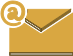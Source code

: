 <?xml version="1.0" encoding="UTF-8"?>
<dia:diagram xmlns:dia="http://www.lysator.liu.se/~alla/dia/">
  <dia:layer name="Fondo" visible="true" active="true">
    <dia:group>
      <dia:group>
        <dia:group>
          <dia:object type="Standard - Beziergon" version="0" id="O0">
            <dia:attribute name="obj_pos">
              <dia:point val="4.3,1.742"/>
            </dia:attribute>
            <dia:attribute name="obj_bb">
              <dia:rectangle val="1.143,1.742;4.3,3.735"/>
            </dia:attribute>
            <dia:attribute name="bez_points">
              <dia:point val="4.3,1.742"/>
              <dia:point val="4.3,1.742"/>
              <dia:point val="4.3,1.742"/>
              <dia:point val="4.3,3.735"/>
              <dia:point val="4.3,3.735"/>
              <dia:point val="4.3,3.735"/>
              <dia:point val="1.143,3.735"/>
              <dia:point val="1.143,3.735"/>
              <dia:point val="1.143,3.735"/>
              <dia:point val="1.143,2.511"/>
              <dia:point val="1.192,2.52"/>
              <dia:point val="1.242,2.525"/>
              <dia:point val="1.293,2.525"/>
              <dia:point val="1.525,2.525"/>
              <dia:point val="1.731,2.422"/>
              <dia:point val="1.869,2.259"/>
              <dia:point val="2.045,2.373"/>
              <dia:point val="2.308,2.544"/>
              <dia:point val="2.701,2.8"/>
              <dia:point val="4.3,1.742"/>
              <dia:point val="2.701,2.8"/>
            </dia:attribute>
            <dia:attribute name="corner_types">
              <dia:enum val="27334992"/>
              <dia:enum val="0"/>
              <dia:enum val="0"/>
              <dia:enum val="0"/>
              <dia:enum val="0"/>
              <dia:enum val="0"/>
              <dia:enum val="0"/>
              <dia:enum val="0"/>
            </dia:attribute>
            <dia:attribute name="line_color">
              <dia:color val="#d9a741"/>
            </dia:attribute>
            <dia:attribute name="line_width">
              <dia:real val="0"/>
            </dia:attribute>
            <dia:attribute name="inner_color">
              <dia:color val="#d9a741"/>
            </dia:attribute>
            <dia:attribute name="show_background">
              <dia:boolean val="true"/>
            </dia:attribute>
          </dia:object>
        </dia:group>
        <dia:group>
          <dia:object type="Standard - Beziergon" version="0" id="O1">
            <dia:attribute name="obj_pos">
              <dia:point val="4.3,3.735"/>
            </dia:attribute>
            <dia:attribute name="obj_bb">
              <dia:rectangle val="1.143,3.735;4.3,3.854"/>
            </dia:attribute>
            <dia:attribute name="bez_points">
              <dia:point val="4.3,3.735"/>
              <dia:point val="4.3,3.854"/>
              <dia:point val="4.3,3.735"/>
              <dia:point val="4.3,3.854"/>
              <dia:point val="4.3,3.854"/>
              <dia:point val="4.3,3.854"/>
              <dia:point val="1.143,3.854"/>
              <dia:point val="1.143,3.735"/>
              <dia:point val="1.143,3.854"/>
              <dia:point val="1.143,3.735"/>
              <dia:point val="4.3,3.735"/>
              <dia:point val="4.3,3.735"/>
            </dia:attribute>
            <dia:attribute name="corner_types">
              <dia:enum val="28558768"/>
              <dia:enum val="0"/>
              <dia:enum val="0"/>
              <dia:enum val="0"/>
              <dia:enum val="0"/>
            </dia:attribute>
            <dia:attribute name="line_width">
              <dia:real val="0"/>
            </dia:attribute>
            <dia:attribute name="show_background">
              <dia:boolean val="false"/>
            </dia:attribute>
          </dia:object>
          <dia:group>
            <dia:object type="Standard - BezierLine" version="0" id="O2">
              <dia:attribute name="obj_pos">
                <dia:point val="4.3,3.735"/>
              </dia:attribute>
              <dia:attribute name="obj_bb">
                <dia:rectangle val="1.143,3.735;4.3,3.854"/>
              </dia:attribute>
              <dia:attribute name="bez_points">
                <dia:point val="4.3,3.735"/>
                <dia:point val="4.3,3.854"/>
                <dia:point val="4.3,3.735"/>
                <dia:point val="4.3,3.854"/>
                <dia:point val="4.3,3.854"/>
                <dia:point val="4.3,3.854"/>
                <dia:point val="1.143,3.854"/>
                <dia:point val="1.143,3.735"/>
                <dia:point val="1.143,3.854"/>
                <dia:point val="1.143,3.735"/>
                <dia:point val="4.3,3.735"/>
                <dia:point val="4.3,3.735"/>
                <dia:point val="4.3,3.735"/>
              </dia:attribute>
              <dia:attribute name="corner_types">
                <dia:enum val="0"/>
                <dia:enum val="0"/>
                <dia:enum val="0"/>
                <dia:enum val="0"/>
                <dia:enum val="0"/>
              </dia:attribute>
              <dia:attribute name="line_color">
                <dia:color val="#876929"/>
              </dia:attribute>
              <dia:attribute name="line_width">
                <dia:real val="0"/>
              </dia:attribute>
            </dia:object>
          </dia:group>
        </dia:group>
        <dia:group>
          <dia:object type="Standard - Beziergon" version="0" id="O3">
            <dia:attribute name="obj_pos">
              <dia:point val="2.046,1.643"/>
            </dia:attribute>
            <dia:attribute name="obj_bb">
              <dia:rectangle val="1.042,1.446;3.046,1.761"/>
            </dia:attribute>
            <dia:attribute name="bez_points">
              <dia:point val="2.046,1.643"/>
              <dia:point val="2.046,1.761"/>
              <dia:point val="2.046,1.643"/>
              <dia:point val="2.046,1.761"/>
              <dia:point val="2.046,1.735"/>
              <dia:point val="2.045,1.708"/>
              <dia:point val="2.042,1.684"/>
              <dia:point val="2.042,1.565"/>
              <dia:point val="2.042,1.684"/>
              <dia:point val="2.042,1.565"/>
              <dia:point val="2.045,1.59"/>
              <dia:point val="2.046,1.617"/>
            </dia:attribute>
            <dia:attribute name="corner_types">
              <dia:enum val="1961817736"/>
              <dia:enum val="0"/>
              <dia:enum val="0"/>
              <dia:enum val="0"/>
              <dia:enum val="0"/>
            </dia:attribute>
            <dia:attribute name="line_width">
              <dia:real val="0"/>
            </dia:attribute>
            <dia:attribute name="show_background">
              <dia:boolean val="false"/>
            </dia:attribute>
          </dia:object>
          <dia:group>
            <dia:object type="Standard - BezierLine" version="0" id="O4">
              <dia:attribute name="obj_pos">
                <dia:point val="2.046,1.643"/>
              </dia:attribute>
              <dia:attribute name="obj_bb">
                <dia:rectangle val="1.042,1.446;3.046,1.761"/>
              </dia:attribute>
              <dia:attribute name="bez_points">
                <dia:point val="2.046,1.643"/>
                <dia:point val="2.046,1.761"/>
                <dia:point val="2.046,1.643"/>
                <dia:point val="2.046,1.761"/>
                <dia:point val="2.046,1.735"/>
                <dia:point val="2.045,1.708"/>
                <dia:point val="2.042,1.684"/>
                <dia:point val="2.042,1.565"/>
                <dia:point val="2.042,1.684"/>
                <dia:point val="2.042,1.565"/>
                <dia:point val="2.045,1.59"/>
                <dia:point val="2.046,1.617"/>
                <dia:point val="2.046,1.643"/>
              </dia:attribute>
              <dia:attribute name="corner_types">
                <dia:enum val="0"/>
                <dia:enum val="0"/>
                <dia:enum val="0"/>
                <dia:enum val="0"/>
                <dia:enum val="0"/>
              </dia:attribute>
              <dia:attribute name="line_color">
                <dia:color val="#503c78"/>
              </dia:attribute>
              <dia:attribute name="line_width">
                <dia:real val="0"/>
              </dia:attribute>
            </dia:object>
          </dia:group>
        </dia:group>
        <dia:group>
          <dia:object type="Standard - Beziergon" version="0" id="O5">
            <dia:attribute name="obj_pos">
              <dia:point val="2.042,1.565"/>
            </dia:attribute>
            <dia:attribute name="obj_bb">
              <dia:rectangle val="1.926,1.565;4.177,2.542"/>
            </dia:attribute>
            <dia:attribute name="bez_points">
              <dia:point val="2.042,1.565"/>
              <dia:point val="2.37,1.565"/>
              <dia:point val="2.994,1.565"/>
              <dia:point val="4.177,1.565"/>
              <dia:point val="2.701,2.542"/>
              <dia:point val="4.177,1.565"/>
              <dia:point val="2.701,2.542"/>
              <dia:point val="2.701,2.542"/>
              <dia:point val="2.695,2.538"/>
              <dia:point val="1.926,2.047"/>
              <dia:point val="2.001,1.93"/>
              <dia:point val="2.046,1.792"/>
              <dia:point val="2.046,1.643"/>
              <dia:point val="2.046,1.617"/>
              <dia:point val="2.045,1.59"/>
            </dia:attribute>
            <dia:attribute name="corner_types">
              <dia:enum val="1961817736"/>
              <dia:enum val="0"/>
              <dia:enum val="0"/>
              <dia:enum val="0"/>
              <dia:enum val="0"/>
              <dia:enum val="0"/>
            </dia:attribute>
            <dia:attribute name="line_color">
              <dia:color val="#d9a741"/>
            </dia:attribute>
            <dia:attribute name="line_width">
              <dia:real val="0"/>
            </dia:attribute>
            <dia:attribute name="inner_color">
              <dia:color val="#d9a741"/>
            </dia:attribute>
            <dia:attribute name="show_background">
              <dia:boolean val="true"/>
            </dia:attribute>
          </dia:object>
        </dia:group>
        <dia:group>
          <dia:object type="Standard - Polygon" version="0" id="O6">
            <dia:attribute name="obj_pos">
              <dia:point val="4.177,1.565"/>
            </dia:attribute>
            <dia:attribute name="obj_bb">
              <dia:rectangle val="2.701,1.565;4.177,2.66"/>
            </dia:attribute>
            <dia:attribute name="poly_points">
              <dia:point val="4.177,1.565"/>
              <dia:point val="4.177,1.684"/>
              <dia:point val="2.701,2.66"/>
              <dia:point val="2.701,2.542"/>
            </dia:attribute>
            <dia:attribute name="line_color">
              <dia:color val="#876929"/>
            </dia:attribute>
            <dia:attribute name="line_width">
              <dia:real val="0"/>
            </dia:attribute>
            <dia:attribute name="inner_color">
              <dia:color val="#876929"/>
            </dia:attribute>
            <dia:attribute name="show_background">
              <dia:boolean val="true"/>
            </dia:attribute>
          </dia:object>
        </dia:group>
        <dia:group>
          <dia:object type="Standard - Beziergon" version="0" id="O7">
            <dia:attribute name="obj_pos">
              <dia:point val="2.701,2.542"/>
            </dia:attribute>
            <dia:attribute name="obj_bb">
              <dia:rectangle val="1.926,2.047;2.701,2.66"/>
            </dia:attribute>
            <dia:attribute name="bez_points">
              <dia:point val="2.701,2.542"/>
              <dia:point val="2.701,2.66"/>
              <dia:point val="2.701,2.542"/>
              <dia:point val="2.701,2.66"/>
              <dia:point val="2.701,2.66"/>
              <dia:point val="2.695,2.656"/>
              <dia:point val="1.926,2.165"/>
              <dia:point val="1.926,2.047"/>
              <dia:point val="1.926,2.165"/>
              <dia:point val="1.926,2.047"/>
              <dia:point val="2.695,2.538"/>
              <dia:point val="2.701,2.542"/>
            </dia:attribute>
            <dia:attribute name="corner_types">
              <dia:enum val="28067968"/>
              <dia:enum val="0"/>
              <dia:enum val="0"/>
              <dia:enum val="0"/>
              <dia:enum val="0"/>
            </dia:attribute>
            <dia:attribute name="line_width">
              <dia:real val="0"/>
            </dia:attribute>
            <dia:attribute name="show_background">
              <dia:boolean val="false"/>
            </dia:attribute>
          </dia:object>
          <dia:group>
            <dia:object type="Standard - BezierLine" version="0" id="O8">
              <dia:attribute name="obj_pos">
                <dia:point val="2.701,2.542"/>
              </dia:attribute>
              <dia:attribute name="obj_bb">
                <dia:rectangle val="1.926,2.047;2.701,2.66"/>
              </dia:attribute>
              <dia:attribute name="bez_points">
                <dia:point val="2.701,2.542"/>
                <dia:point val="2.701,2.66"/>
                <dia:point val="2.701,2.542"/>
                <dia:point val="2.701,2.66"/>
                <dia:point val="2.701,2.66"/>
                <dia:point val="2.695,2.656"/>
                <dia:point val="1.926,2.165"/>
                <dia:point val="1.926,2.047"/>
                <dia:point val="1.926,2.165"/>
                <dia:point val="1.926,2.047"/>
                <dia:point val="2.695,2.538"/>
                <dia:point val="2.701,2.542"/>
                <dia:point val="2.701,2.542"/>
              </dia:attribute>
              <dia:attribute name="corner_types">
                <dia:enum val="0"/>
                <dia:enum val="0"/>
                <dia:enum val="0"/>
                <dia:enum val="0"/>
                <dia:enum val="0"/>
              </dia:attribute>
              <dia:attribute name="line_color">
                <dia:color val="#876929"/>
              </dia:attribute>
              <dia:attribute name="line_width">
                <dia:real val="0"/>
              </dia:attribute>
            </dia:object>
          </dia:group>
        </dia:group>
        <dia:group>
          <dia:group>
            <dia:group>
              <dia:object type="Standard - Beziergon" version="0" id="O9">
                <dia:attribute name="obj_pos">
                  <dia:point val="1.495,1.67"/>
                </dia:attribute>
                <dia:attribute name="obj_bb">
                  <dia:rectangle val="0.495,1.67;2.495,1.821"/>
                </dia:attribute>
                <dia:attribute name="bez_points">
                  <dia:point val="1.495,1.67"/>
                  <dia:point val="1.495,1.681"/>
                  <dia:point val="1.495,1.692"/>
                  <dia:point val="1.495,1.703"/>
                  <dia:point val="1.495,1.821"/>
                  <dia:point val="1.495,1.703"/>
                  <dia:point val="1.495,1.821"/>
                  <dia:point val="1.495,1.81"/>
                  <dia:point val="1.495,1.799"/>
                  <dia:point val="1.495,1.788"/>
                  <dia:point val="1.495,1.753"/>
                  <dia:point val="1.495,1.706"/>
                </dia:attribute>
                <dia:attribute name="corner_types">
                  <dia:enum val="1961817736"/>
                  <dia:enum val="0"/>
                  <dia:enum val="0"/>
                  <dia:enum val="0"/>
                  <dia:enum val="0"/>
                </dia:attribute>
                <dia:attribute name="line_width">
                  <dia:real val="0"/>
                </dia:attribute>
                <dia:attribute name="show_background">
                  <dia:boolean val="false"/>
                </dia:attribute>
              </dia:object>
              <dia:group>
                <dia:object type="Standard - BezierLine" version="0" id="O10">
                  <dia:attribute name="obj_pos">
                    <dia:point val="1.495,1.67"/>
                  </dia:attribute>
                  <dia:attribute name="obj_bb">
                    <dia:rectangle val="0.495,1.67;2.495,1.821"/>
                  </dia:attribute>
                  <dia:attribute name="bez_points">
                    <dia:point val="1.495,1.67"/>
                    <dia:point val="1.495,1.788"/>
                    <dia:point val="1.495,1.67"/>
                    <dia:point val="1.495,1.788"/>
                    <dia:point val="1.495,1.799"/>
                    <dia:point val="1.495,1.81"/>
                    <dia:point val="1.495,1.821"/>
                    <dia:point val="1.495,1.703"/>
                    <dia:point val="1.495,1.821"/>
                    <dia:point val="1.495,1.703"/>
                    <dia:point val="1.495,1.692"/>
                    <dia:point val="1.495,1.681"/>
                    <dia:point val="1.495,1.67"/>
                  </dia:attribute>
                  <dia:attribute name="corner_types">
                    <dia:enum val="0"/>
                    <dia:enum val="0"/>
                    <dia:enum val="0"/>
                    <dia:enum val="0"/>
                    <dia:enum val="0"/>
                  </dia:attribute>
                  <dia:attribute name="line_color">
                    <dia:color val="#d9a741"/>
                  </dia:attribute>
                  <dia:attribute name="line_width">
                    <dia:real val="0"/>
                  </dia:attribute>
                </dia:object>
              </dia:group>
            </dia:group>
            <dia:group>
              <dia:object type="Standard - Beziergon" version="0" id="O11">
                <dia:attribute name="obj_pos">
                  <dia:point val="1.346,1.812"/>
                </dia:attribute>
                <dia:attribute name="obj_bb">
                  <dia:rectangle val="0.346,1.806;2.346,1.931"/>
                </dia:attribute>
                <dia:attribute name="bez_points">
                  <dia:point val="1.346,1.812"/>
                  <dia:point val="1.346,1.931"/>
                  <dia:point val="1.346,1.812"/>
                  <dia:point val="1.346,1.931"/>
                  <dia:point val="1.346,1.928"/>
                  <dia:point val="1.346,1.926"/>
                  <dia:point val="1.346,1.924"/>
                  <dia:point val="1.346,1.806"/>
                  <dia:point val="1.346,1.924"/>
                  <dia:point val="1.346,1.806"/>
                  <dia:point val="1.346,1.808"/>
                  <dia:point val="1.346,1.81"/>
                </dia:attribute>
                <dia:attribute name="corner_types">
                  <dia:enum val="1961817736"/>
                  <dia:enum val="0"/>
                  <dia:enum val="0"/>
                  <dia:enum val="0"/>
                  <dia:enum val="0"/>
                </dia:attribute>
                <dia:attribute name="line_width">
                  <dia:real val="0"/>
                </dia:attribute>
                <dia:attribute name="show_background">
                  <dia:boolean val="false"/>
                </dia:attribute>
              </dia:object>
              <dia:group>
                <dia:object type="Standard - BezierLine" version="0" id="O12">
                  <dia:attribute name="obj_pos">
                    <dia:point val="1.346,1.812"/>
                  </dia:attribute>
                  <dia:attribute name="obj_bb">
                    <dia:rectangle val="0.346,1.806;2.346,1.931"/>
                  </dia:attribute>
                  <dia:attribute name="bez_points">
                    <dia:point val="1.346,1.812"/>
                    <dia:point val="1.346,1.931"/>
                    <dia:point val="1.346,1.812"/>
                    <dia:point val="1.346,1.931"/>
                    <dia:point val="1.346,1.928"/>
                    <dia:point val="1.346,1.926"/>
                    <dia:point val="1.346,1.924"/>
                    <dia:point val="1.346,1.806"/>
                    <dia:point val="1.346,1.924"/>
                    <dia:point val="1.346,1.806"/>
                    <dia:point val="1.346,1.808"/>
                    <dia:point val="1.346,1.81"/>
                    <dia:point val="1.346,1.812"/>
                  </dia:attribute>
                  <dia:attribute name="corner_types">
                    <dia:enum val="0"/>
                    <dia:enum val="0"/>
                    <dia:enum val="0"/>
                    <dia:enum val="0"/>
                    <dia:enum val="0"/>
                  </dia:attribute>
                  <dia:attribute name="line_color">
                    <dia:color val="#d9a741"/>
                  </dia:attribute>
                  <dia:attribute name="line_width">
                    <dia:real val="0"/>
                  </dia:attribute>
                </dia:object>
              </dia:group>
            </dia:group>
            <dia:group>
              <dia:object type="Standard - Beziergon" version="0" id="O13">
                <dia:attribute name="obj_pos">
                  <dia:point val="1.825,1.419"/>
                </dia:attribute>
                <dia:attribute name="obj_bb">
                  <dia:rectangle val="0.7,1.146;1.888,2.378"/>
                </dia:attribute>
                <dia:attribute name="bez_points">
                  <dia:point val="1.825,1.419"/>
                  <dia:point val="1.907,1.574"/>
                  <dia:point val="1.903,1.745"/>
                  <dia:point val="1.849,1.902"/>
                  <dia:point val="1.819,1.98"/>
                  <dia:point val="1.765,2.061"/>
                  <dia:point val="1.672,2.105"/>
                  <dia:point val="1.645,2.121"/>
                  <dia:point val="1.615,2.127"/>
                  <dia:point val="1.583,2.127"/>
                  <dia:point val="1.505,2.127"/>
                  <dia:point val="1.423,2.084"/>
                  <dia:point val="1.386,2.024"/>
                  <dia:point val="1.38,2.015"/>
                  <dia:point val="1.375,2.007"/>
                  <dia:point val="1.367,1.996"/>
                  <dia:point val="1.308,2.055"/>
                  <dia:point val="1.267,2.073"/>
                  <dia:point val="1.191,2.073"/>
                  <dia:point val="1.102,2.073"/>
                  <dia:point val="1.032,2.018"/>
                  <dia:point val="1.032,1.907"/>
                  <dia:point val="1.032,1.822"/>
                  <dia:point val="1.079,1.764"/>
                  <dia:point val="1.145,1.735"/>
                  <dia:point val="1.204,1.71"/>
                  <dia:point val="1.284,1.705"/>
                  <dia:point val="1.346,1.699"/>
                  <dia:point val="1.346,1.685"/>
                  <dia:point val="1.346,1.699"/>
                  <dia:point val="1.346,1.685"/>
                  <dia:point val="1.346,1.66"/>
                  <dia:point val="1.348,1.63"/>
                  <dia:point val="1.333,1.608"/>
                  <dia:point val="1.32,1.588"/>
                  <dia:point val="1.295,1.58"/>
                  <dia:point val="1.273,1.58"/>
                  <dia:point val="1.232,1.58"/>
                  <dia:point val="1.196,1.601"/>
                  <dia:point val="1.188,1.644"/>
                  <dia:point val="1.186,1.653"/>
                  <dia:point val="1.179,1.663"/>
                  <dia:point val="1.169,1.663"/>
                  <dia:point val="1.066,1.652"/>
                  <dia:point val="1.169,1.663"/>
                  <dia:point val="1.066,1.652"/>
                  <dia:point val="1.057,1.65"/>
                  <dia:point val="1.047,1.643"/>
                  <dia:point val="1.05,1.63"/>
                  <dia:point val="1.074,1.506"/>
                  <dia:point val="1.186,1.468"/>
                  <dia:point val="1.288,1.468"/>
                  <dia:point val="1.34,1.468"/>
                  <dia:point val="1.407,1.482"/>
                  <dia:point val="1.448,1.522"/>
                  <dia:point val="1.5,1.569"/>
                  <dia:point val="1.495,1.633"/>
                  <dia:point val="1.495,1.703"/>
                  <dia:point val="1.495,1.868"/>
                  <dia:point val="1.495,1.703"/>
                  <dia:point val="1.495,1.868"/>
                  <dia:point val="1.495,1.917"/>
                  <dia:point val="1.515,1.939"/>
                  <dia:point val="1.534,1.964"/>
                  <dia:point val="1.547,1.974"/>
                  <dia:point val="1.561,1.978"/>
                  <dia:point val="1.575,1.978"/>
                  <dia:point val="1.625,1.978"/>
                  <dia:point val="1.682,1.929"/>
                  <dia:point val="1.714,1.849"/>
                  <dia:point val="1.757,1.736"/>
                  <dia:point val="1.761,1.588"/>
                  <dia:point val="1.704,1.484"/>
                  <dia:point val="1.632,1.349"/>
                  <dia:point val="1.46,1.272"/>
                  <dia:point val="1.292,1.272"/>
                  <dia:point val="1.195,1.272"/>
                  <dia:point val="1.099,1.298"/>
                  <dia:point val="1.024,1.353"/>
                  <dia:point val="0.807,1.501"/>
                  <dia:point val="0.743,1.837"/>
                  <dia:point val="0.897,2.056"/>
                  <dia:point val="0.991,2.204"/>
                  <dia:point val="1.162,2.283"/>
                  <dia:point val="1.335,2.283"/>
                  <dia:point val="1.431,2.283"/>
                  <dia:point val="1.529,2.258"/>
                  <dia:point val="1.615,2.207"/>
                  <dia:point val="1.623,2.202"/>
                  <dia:point val="1.631,2.2"/>
                  <dia:point val="1.638,2.2"/>
                  <dia:point val="1.654,2.2"/>
                  <dia:point val="1.67,2.209"/>
                  <dia:point val="1.678,2.224"/>
                  <dia:point val="1.69,2.245"/>
                  <dia:point val="1.682,2.272"/>
                  <dia:point val="1.66,2.284"/>
                  <dia:point val="1.561,2.348"/>
                  <dia:point val="1.444,2.378"/>
                  <dia:point val="1.326,2.378"/>
                  <dia:point val="1.125,2.378"/>
                  <dia:point val="0.924,2.289"/>
                  <dia:point val="0.81,2.115"/>
                  <dia:point val="0.619,1.851"/>
                  <dia:point val="0.684,1.449"/>
                  <dia:point val="0.953,1.255"/>
                  <dia:point val="1.05,1.18"/>
                  <dia:point val="1.177,1.146"/>
                  <dia:point val="1.298,1.146"/>
                  <dia:point val="1.34,1.146"/>
                  <dia:point val="1.381,1.15"/>
                  <dia:point val="1.42,1.158"/>
                  <dia:point val="1.575,1.181"/>
                  <dia:point val="1.741,1.265"/>
                </dia:attribute>
                <dia:attribute name="corner_types">
                  <dia:enum val="1961817912"/>
                  <dia:enum val="0"/>
                  <dia:enum val="0"/>
                  <dia:enum val="0"/>
                  <dia:enum val="0"/>
                  <dia:enum val="0"/>
                  <dia:enum val="0"/>
                  <dia:enum val="0"/>
                  <dia:enum val="0"/>
                  <dia:enum val="0"/>
                  <dia:enum val="0"/>
                  <dia:enum val="0"/>
                  <dia:enum val="0"/>
                  <dia:enum val="0"/>
                  <dia:enum val="0"/>
                  <dia:enum val="0"/>
                  <dia:enum val="0"/>
                  <dia:enum val="0"/>
                  <dia:enum val="0"/>
                  <dia:enum val="0"/>
                  <dia:enum val="0"/>
                  <dia:enum val="0"/>
                  <dia:enum val="0"/>
                  <dia:enum val="0"/>
                  <dia:enum val="0"/>
                  <dia:enum val="0"/>
                  <dia:enum val="0"/>
                  <dia:enum val="0"/>
                  <dia:enum val="0"/>
                  <dia:enum val="0"/>
                  <dia:enum val="0"/>
                  <dia:enum val="0"/>
                  <dia:enum val="0"/>
                  <dia:enum val="0"/>
                  <dia:enum val="0"/>
                  <dia:enum val="0"/>
                  <dia:enum val="0"/>
                  <dia:enum val="0"/>
                  <dia:enum val="0"/>
                </dia:attribute>
                <dia:attribute name="line_color">
                  <dia:color val="#d9a741"/>
                </dia:attribute>
                <dia:attribute name="line_width">
                  <dia:real val="0"/>
                </dia:attribute>
                <dia:attribute name="inner_color">
                  <dia:color val="#d9a741"/>
                </dia:attribute>
                <dia:attribute name="show_background">
                  <dia:boolean val="true"/>
                </dia:attribute>
              </dia:object>
              <dia:object type="Standard - BezierLine" version="0" id="O14">
                <dia:attribute name="obj_pos">
                  <dia:point val="1.326,1.918"/>
                </dia:attribute>
                <dia:attribute name="obj_bb">
                  <dia:rectangle val="1.188,1.783;1.346,1.966"/>
                </dia:attribute>
                <dia:attribute name="bez_points">
                  <dia:point val="1.326,1.918"/>
                  <dia:point val="1.347,1.881"/>
                  <dia:point val="1.346,1.847"/>
                  <dia:point val="1.346,1.806"/>
                  <dia:point val="1.346,1.783"/>
                  <dia:point val="1.346,1.806"/>
                  <dia:point val="1.346,1.783"/>
                  <dia:point val="1.269,1.783"/>
                  <dia:point val="1.188,1.799"/>
                  <dia:point val="1.188,1.889"/>
                  <dia:point val="1.188,1.935"/>
                  <dia:point val="1.211,1.966"/>
                  <dia:point val="1.252,1.966"/>
                  <dia:point val="1.282,1.966"/>
                  <dia:point val="1.309,1.948"/>
                  <dia:point val="1.326,1.918"/>
                </dia:attribute>
                <dia:attribute name="corner_types">
                  <dia:enum val="0"/>
                  <dia:enum val="0"/>
                  <dia:enum val="0"/>
                  <dia:enum val="0"/>
                  <dia:enum val="0"/>
                  <dia:enum val="0"/>
                </dia:attribute>
                <dia:attribute name="line_color">
                  <dia:color val="#d9a741"/>
                </dia:attribute>
                <dia:attribute name="line_width">
                  <dia:real val="0"/>
                </dia:attribute>
              </dia:object>
            </dia:group>
          </dia:group>
        </dia:group>
      </dia:group>
    </dia:group>
  </dia:layer>
</dia:diagram>
